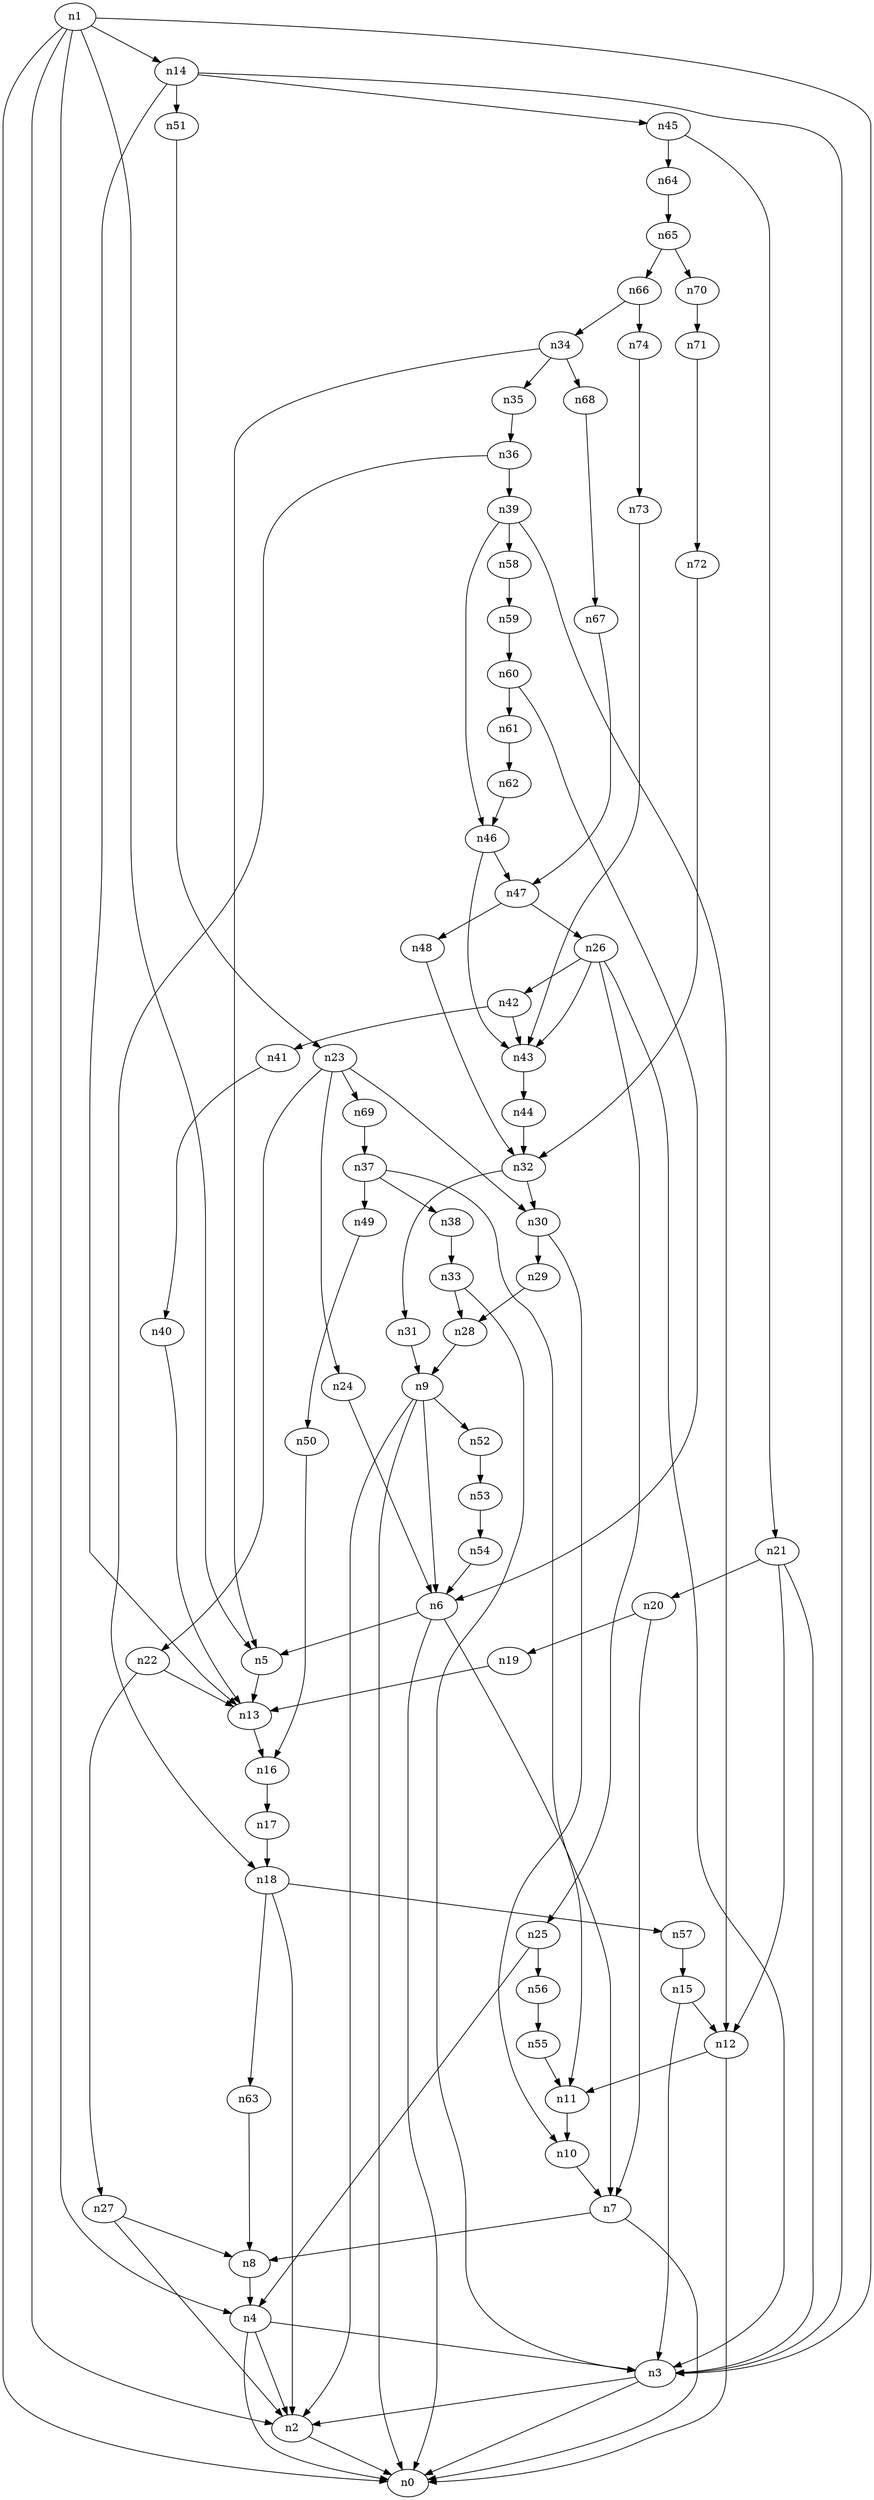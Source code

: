 digraph G {
	n1 -> n0	 [_graphml_id=e0];
	n1 -> n2	 [_graphml_id=e1];
	n1 -> n3	 [_graphml_id=e6];
	n1 -> n4	 [_graphml_id=e9];
	n1 -> n5	 [_graphml_id=e10];
	n1 -> n14	 [_graphml_id=e25];
	n2 -> n0	 [_graphml_id=e5];
	n3 -> n0	 [_graphml_id=e8];
	n3 -> n2	 [_graphml_id=e2];
	n4 -> n0	 [_graphml_id=e4];
	n4 -> n2	 [_graphml_id=e7];
	n4 -> n3	 [_graphml_id=e3];
	n5 -> n13	 [_graphml_id=e23];
	n6 -> n0	 [_graphml_id=e12];
	n6 -> n5	 [_graphml_id=e11];
	n6 -> n7	 [_graphml_id=e28];
	n7 -> n0	 [_graphml_id=e13];
	n7 -> n8	 [_graphml_id=e14];
	n8 -> n4	 [_graphml_id=e15];
	n9 -> n0	 [_graphml_id=e16];
	n9 -> n2	 [_graphml_id=e18];
	n9 -> n6	 [_graphml_id=e17];
	n9 -> n52	 [_graphml_id=e88];
	n10 -> n7	 [_graphml_id=e19];
	n11 -> n10	 [_graphml_id=e20];
	n12 -> n0	 [_graphml_id=e22];
	n12 -> n11	 [_graphml_id=e21];
	n13 -> n16	 [_graphml_id=e29];
	n14 -> n3	 [_graphml_id=e58];
	n14 -> n13	 [_graphml_id=e24];
	n14 -> n45	 [_graphml_id=e77];
	n14 -> n51	 [_graphml_id=e85];
	n15 -> n3	 [_graphml_id=e26];
	n15 -> n12	 [_graphml_id=e27];
	n16 -> n17	 [_graphml_id=e30];
	n17 -> n18	 [_graphml_id=e31];
	n18 -> n2	 [_graphml_id=e32];
	n18 -> n57	 [_graphml_id=e95];
	n18 -> n63	 [_graphml_id=e106];
	n19 -> n13	 [_graphml_id=e33];
	n20 -> n7	 [_graphml_id=e35];
	n20 -> n19	 [_graphml_id=e34];
	n21 -> n3	 [_graphml_id=e37];
	n21 -> n12	 [_graphml_id=e36];
	n21 -> n20	 [_graphml_id=e38];
	n22 -> n13	 [_graphml_id=e39];
	n22 -> n27	 [_graphml_id=e46];
	n23 -> n22	 [_graphml_id=e40];
	n23 -> n24	 [_graphml_id=e41];
	n23 -> n30	 [_graphml_id=e68];
	n23 -> n69	 [_graphml_id=e114];
	n24 -> n6	 [_graphml_id=e42];
	n25 -> n4	 [_graphml_id=e43];
	n25 -> n56	 [_graphml_id=e94];
	n26 -> n3	 [_graphml_id=e45];
	n26 -> n25	 [_graphml_id=e44];
	n26 -> n42	 [_graphml_id=e72];
	n26 -> n43	 [_graphml_id=e73];
	n27 -> n2	 [_graphml_id=e48];
	n27 -> n8	 [_graphml_id=e47];
	n28 -> n9	 [_graphml_id=e49];
	n29 -> n28	 [_graphml_id=e50];
	n30 -> n10	 [_graphml_id=e52];
	n30 -> n29	 [_graphml_id=e51];
	n31 -> n9	 [_graphml_id=e53];
	n32 -> n30	 [_graphml_id=e55];
	n32 -> n31	 [_graphml_id=e54];
	n33 -> n3	 [_graphml_id=e57];
	n33 -> n28	 [_graphml_id=e56];
	n34 -> n5	 [_graphml_id=e59];
	n34 -> n35	 [_graphml_id=e60];
	n34 -> n68	 [_graphml_id=e113];
	n35 -> n36	 [_graphml_id=e61];
	n36 -> n18	 [_graphml_id=e62];
	n36 -> n39	 [_graphml_id=e66];
	n37 -> n11	 [_graphml_id=e63];
	n37 -> n38	 [_graphml_id=e64];
	n37 -> n49	 [_graphml_id=e82];
	n38 -> n33	 [_graphml_id=e65];
	n39 -> n12	 [_graphml_id=e67];
	n39 -> n46	 [_graphml_id=e78];
	n39 -> n58	 [_graphml_id=e98];
	n40 -> n13	 [_graphml_id=e69];
	n41 -> n40	 [_graphml_id=e70];
	n42 -> n41	 [_graphml_id=e71];
	n42 -> n43	 [_graphml_id=e116];
	n43 -> n44	 [_graphml_id=e74];
	n44 -> n32	 [_graphml_id=e75];
	n45 -> n21	 [_graphml_id=e76];
	n45 -> n64	 [_graphml_id=e107];
	n46 -> n43	 [_graphml_id=e87];
	n46 -> n47	 [_graphml_id=e79];
	n47 -> n26	 [_graphml_id=e97];
	n47 -> n48	 [_graphml_id=e80];
	n48 -> n32	 [_graphml_id=e81];
	n49 -> n50	 [_graphml_id=e83];
	n50 -> n16	 [_graphml_id=e84];
	n51 -> n23	 [_graphml_id=e86];
	n52 -> n53	 [_graphml_id=e89];
	n53 -> n54	 [_graphml_id=e90];
	n54 -> n6	 [_graphml_id=e91];
	n55 -> n11	 [_graphml_id=e92];
	n56 -> n55	 [_graphml_id=e93];
	n57 -> n15	 [_graphml_id=e96];
	n58 -> n59	 [_graphml_id=e99];
	n59 -> n60	 [_graphml_id=e100];
	n60 -> n6	 [_graphml_id=e101];
	n60 -> n61	 [_graphml_id=e102];
	n61 -> n62	 [_graphml_id=e103];
	n62 -> n46	 [_graphml_id=e104];
	n63 -> n8	 [_graphml_id=e105];
	n64 -> n65	 [_graphml_id=e108];
	n65 -> n66	 [_graphml_id=e109];
	n65 -> n70	 [_graphml_id=e117];
	n66 -> n34	 [_graphml_id=e110];
	n66 -> n74	 [_graphml_id=e123];
	n67 -> n47	 [_graphml_id=e111];
	n68 -> n67	 [_graphml_id=e112];
	n69 -> n37	 [_graphml_id=e115];
	n70 -> n71	 [_graphml_id=e118];
	n71 -> n72	 [_graphml_id=e119];
	n72 -> n32	 [_graphml_id=e120];
	n73 -> n43	 [_graphml_id=e121];
	n74 -> n73	 [_graphml_id=e122];
}
